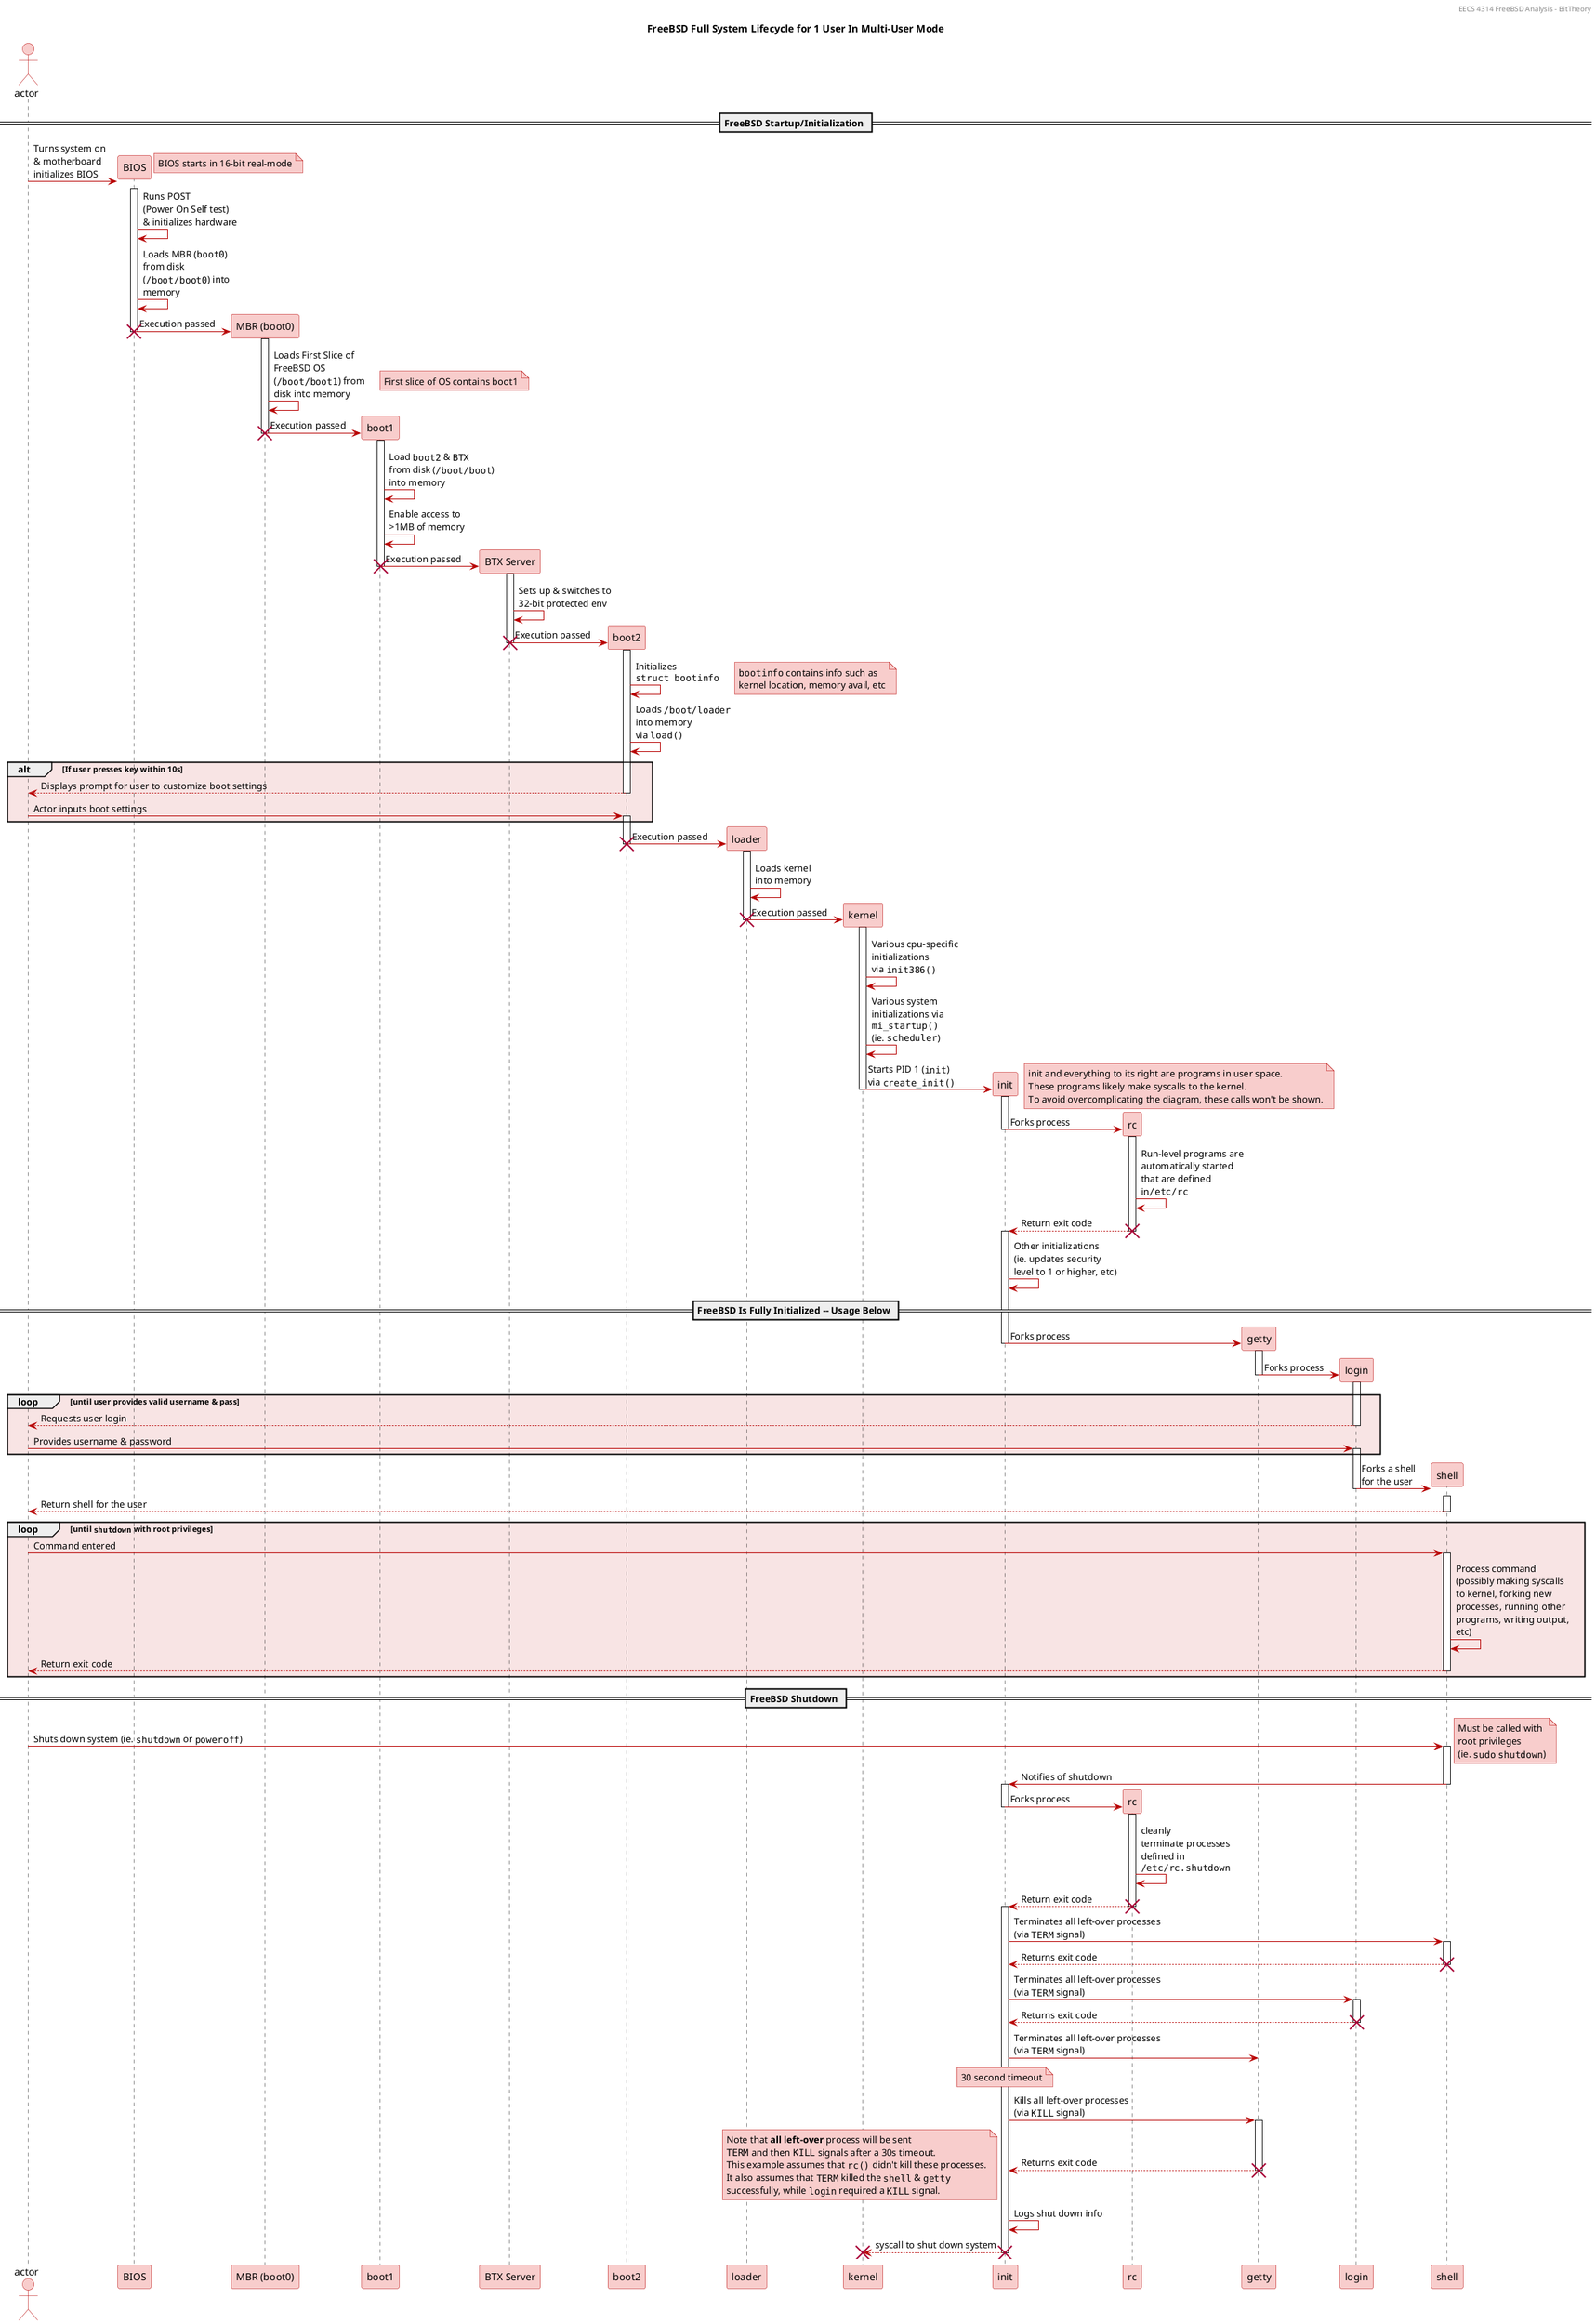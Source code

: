 @startuml
title FreeBSD Full System Lifecycle for 1 User In Multi-User Mode

header EECS 4314 FreeBSD Analysis - BitTheory
skinparam {
	ArrowColor #B70000

	ActorBackgroundColor #F8CDCC
	ActorBorderColor #B70000

	NoteBackgroundColor #F8CDCC
	NoteBorderColor #B70000

	ParticipantBackgroundColor #F8CDCC
	ParticipantBorderColor #B70000

	NoteBackgroundColor #F8CDCC
	NoteBorderColor #B70000

	DatabaseBackgroundColor #F8CDCC
	DatabaseBorderColor #B70000
}

== FreeBSD Startup/Initialization ==
actor actor

actor -> BIOS **: Turns system on\n& motherboard\ninitializes BIOS
activate BIOS
note right: BIOS starts in 16-bit real-mode
BIOS -> BIOS: Runs POST\n(Power On Self test)\n& initializes hardware
BIOS -> BIOS: Loads MBR (""boot0"")\nfrom disk\n(""/boot/boot0"") into\nmemory
BIOS -> "MBR (boot0)" **: Execution passed
deactivate BIOS
destroy BIOS
activate "MBR (boot0)"

"MBR (boot0)" -> "MBR (boot0)": Loads First Slice of\nFreeBSD OS\n(""/boot/boot1"") from\ndisk into memory
note right: First slice of OS contains boot1

"MBR (boot0)" -> boot1 **: Execution passed
deactivate "MBR (boot0)"
destroy "MBR (boot0)"
activate boot1
boot1 -> boot1: Load ""boot2"" & ""BTX""\nfrom disk (""/boot/boot"")\ninto memory
boot1 -> boot1: Enable access to\n>1MB of memory

boot1 -> "BTX Server" **: Execution passed
deactivate boot1
destroy boot1
activate "BTX Server"
"BTX Server" -> "BTX Server": Sets up & switches to\n32-bit protected env

"BTX Server" -> boot2 **: Execution passed
deactivate "BTX Server"
destroy "BTX Server"
activate boot2
boot2 -> boot2: Initializes\n""struct bootinfo""
note right: ""bootinfo"" contains info such as\nkernel location, memory avail, etc
boot2 -> boot2: Loads ""/boot/loader""\ninto memory\nvia ""load()""

alt #F8E4E4 If user presses key within 10s
	boot2 --> actor: Displays prompt for user to customize boot settings
	deactivate boot2
	actor -> boot2: Actor inputs boot settings
	activate boot2
end

boot2 -> loader **: Execution passed
deactivate boot2
destroy boot2
activate loader
loader -> loader: Loads kernel\ninto memory

loader -> kernel **: Execution passed
deactivate loader
destroy loader
activate kernel
kernel -> kernel: Various cpu-specific\ninitializations\nvia ""init386()""
kernel -> kernel: Various system\ninitializations via\n""mi_startup()""\n(ie. ""scheduler"")

kernel -> init **: Starts PID 1 (""init"")\nvia ""create_init()""
deactivate kernel
activate init
note right: init and everything to its right are programs in user space.\nThese programs likely make syscalls to the kernel.\nTo avoid overcomplicating the diagram, these calls won't be shown.
init -> rc **: Forks process
deactivate init
activate rc
rc -> rc: Run-level programs are\nautomatically started\nthat are defined\nin""/etc/rc""
rc --> init: Return exit code
deactivate rc
destroy rc
activate init
init -> init: Other initializations\n(ie. updates security\nlevel to 1 or higher, etc)

== FreeBSD Is Fully Initialized -- Usage Below ==

participant getty
participant login
participant shell

init -> getty **: Forks process
deactivate init
activate getty
getty -> login **: Forks process
deactivate getty

activate login
loop #F8E4E4 until user provides valid username & pass
	login --> actor: Requests user login
	deactivate login
	actor -> login: Provides username & password
	activate login
end
login -> shell **: Forks a shell\nfor the user
deactivate login
activate shell
shell --> actor: Return shell for the user
deactivate shell


loop #F8E4E4 until ""shutdown"" with root privileges
	actor -> shell: Command entered
	activate shell
	shell -> shell: Process command\n(possibly making syscalls\nto kernel, forking new\nprocesses, running other\nprograms, writing output,\netc)
	shell --> actor: Return exit code
	deactivate shell
end

== FreeBSD Shutdown ==

actor -> shell: Shuts down system (ie. ""shutdown"" or ""poweroff"")
activate shell
note right: Must be called with\nroot privileges\n(ie. ""sudo"" ""shutdown"")
shell -> init: Notifies of shutdown
deactivate shell

activate init

init -> rc **: Forks process
deactivate init
activate rc
rc -> rc: cleanly\nterminate processes\ndefined in\n""/etc/rc.shutdown""
rc --> init: Return exit code
deactivate rc
destroy rc
activate init

init -> shell: Terminates all left-over processes\n(via ""TERM"" signal)
activate shell
shell --> init: Returns exit code
deactivate shell
destroy shell
init -> login: Terminates all left-over processes\n(via ""TERM"" signal)
activate login
login --> init: Returns exit code
deactivate login
destroy login

init -> getty: Terminates all left-over processes\n(via ""TERM"" signal)
note over init: 30 second timeout
init -> getty: Kills all left-over processes\n(via ""KILL"" signal)
activate getty
getty --> init: Returns exit code
deactivate getty
destroy getty

note left: Note that **all left-over** process will be sent\n""TERM"" and then ""KILL"" signals after a 30s timeout.\nThis example assumes that ""rc()"" didn't kill these processes.\nIt also assumes that ""TERM"" killed the ""shell"" & ""getty"" \nsuccessfully, while ""login"" required a ""KILL"" signal.

init -> init: Logs shut down info
init --> kernel: syscall to shut down system
destroy kernel
destroy init
deactivate init
@enduml